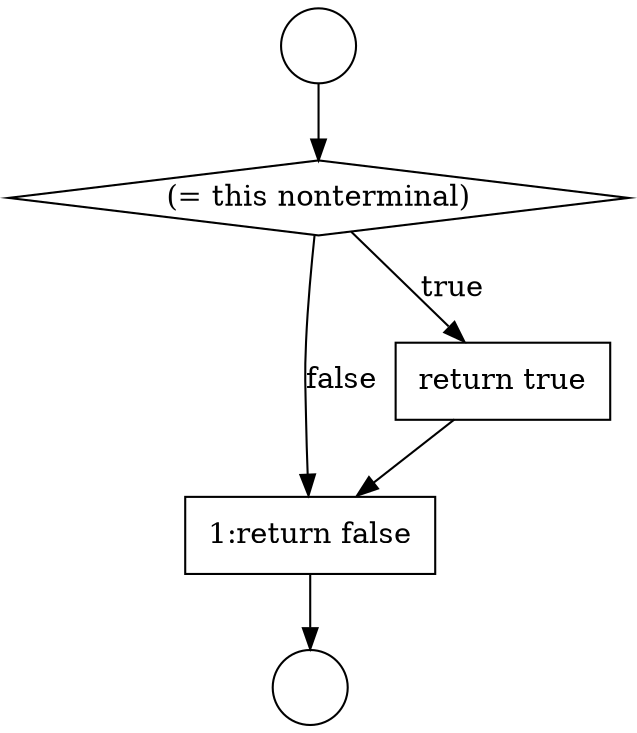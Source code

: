 digraph {
  node8951 [shape=circle label=" " color="black" fillcolor="white" style=filled]
  node8952 [shape=diamond, label=<<font color="black">(= this nonterminal)</font>> color="black" fillcolor="white" style=filled]
  node8954 [shape=none, margin=0, label=<<font color="black">
    <table border="0" cellborder="1" cellspacing="0" cellpadding="10">
      <tr><td align="left">1:return false</td></tr>
    </table>
  </font>> color="black" fillcolor="white" style=filled]
  node8953 [shape=none, margin=0, label=<<font color="black">
    <table border="0" cellborder="1" cellspacing="0" cellpadding="10">
      <tr><td align="left">return true</td></tr>
    </table>
  </font>> color="black" fillcolor="white" style=filled]
  node8950 [shape=circle label=" " color="black" fillcolor="white" style=filled]
  node8950 -> node8952 [ color="black"]
  node8952 -> node8953 [label=<<font color="black">true</font>> color="black"]
  node8952 -> node8954 [label=<<font color="black">false</font>> color="black"]
  node8953 -> node8954 [ color="black"]
  node8954 -> node8951 [ color="black"]
}
